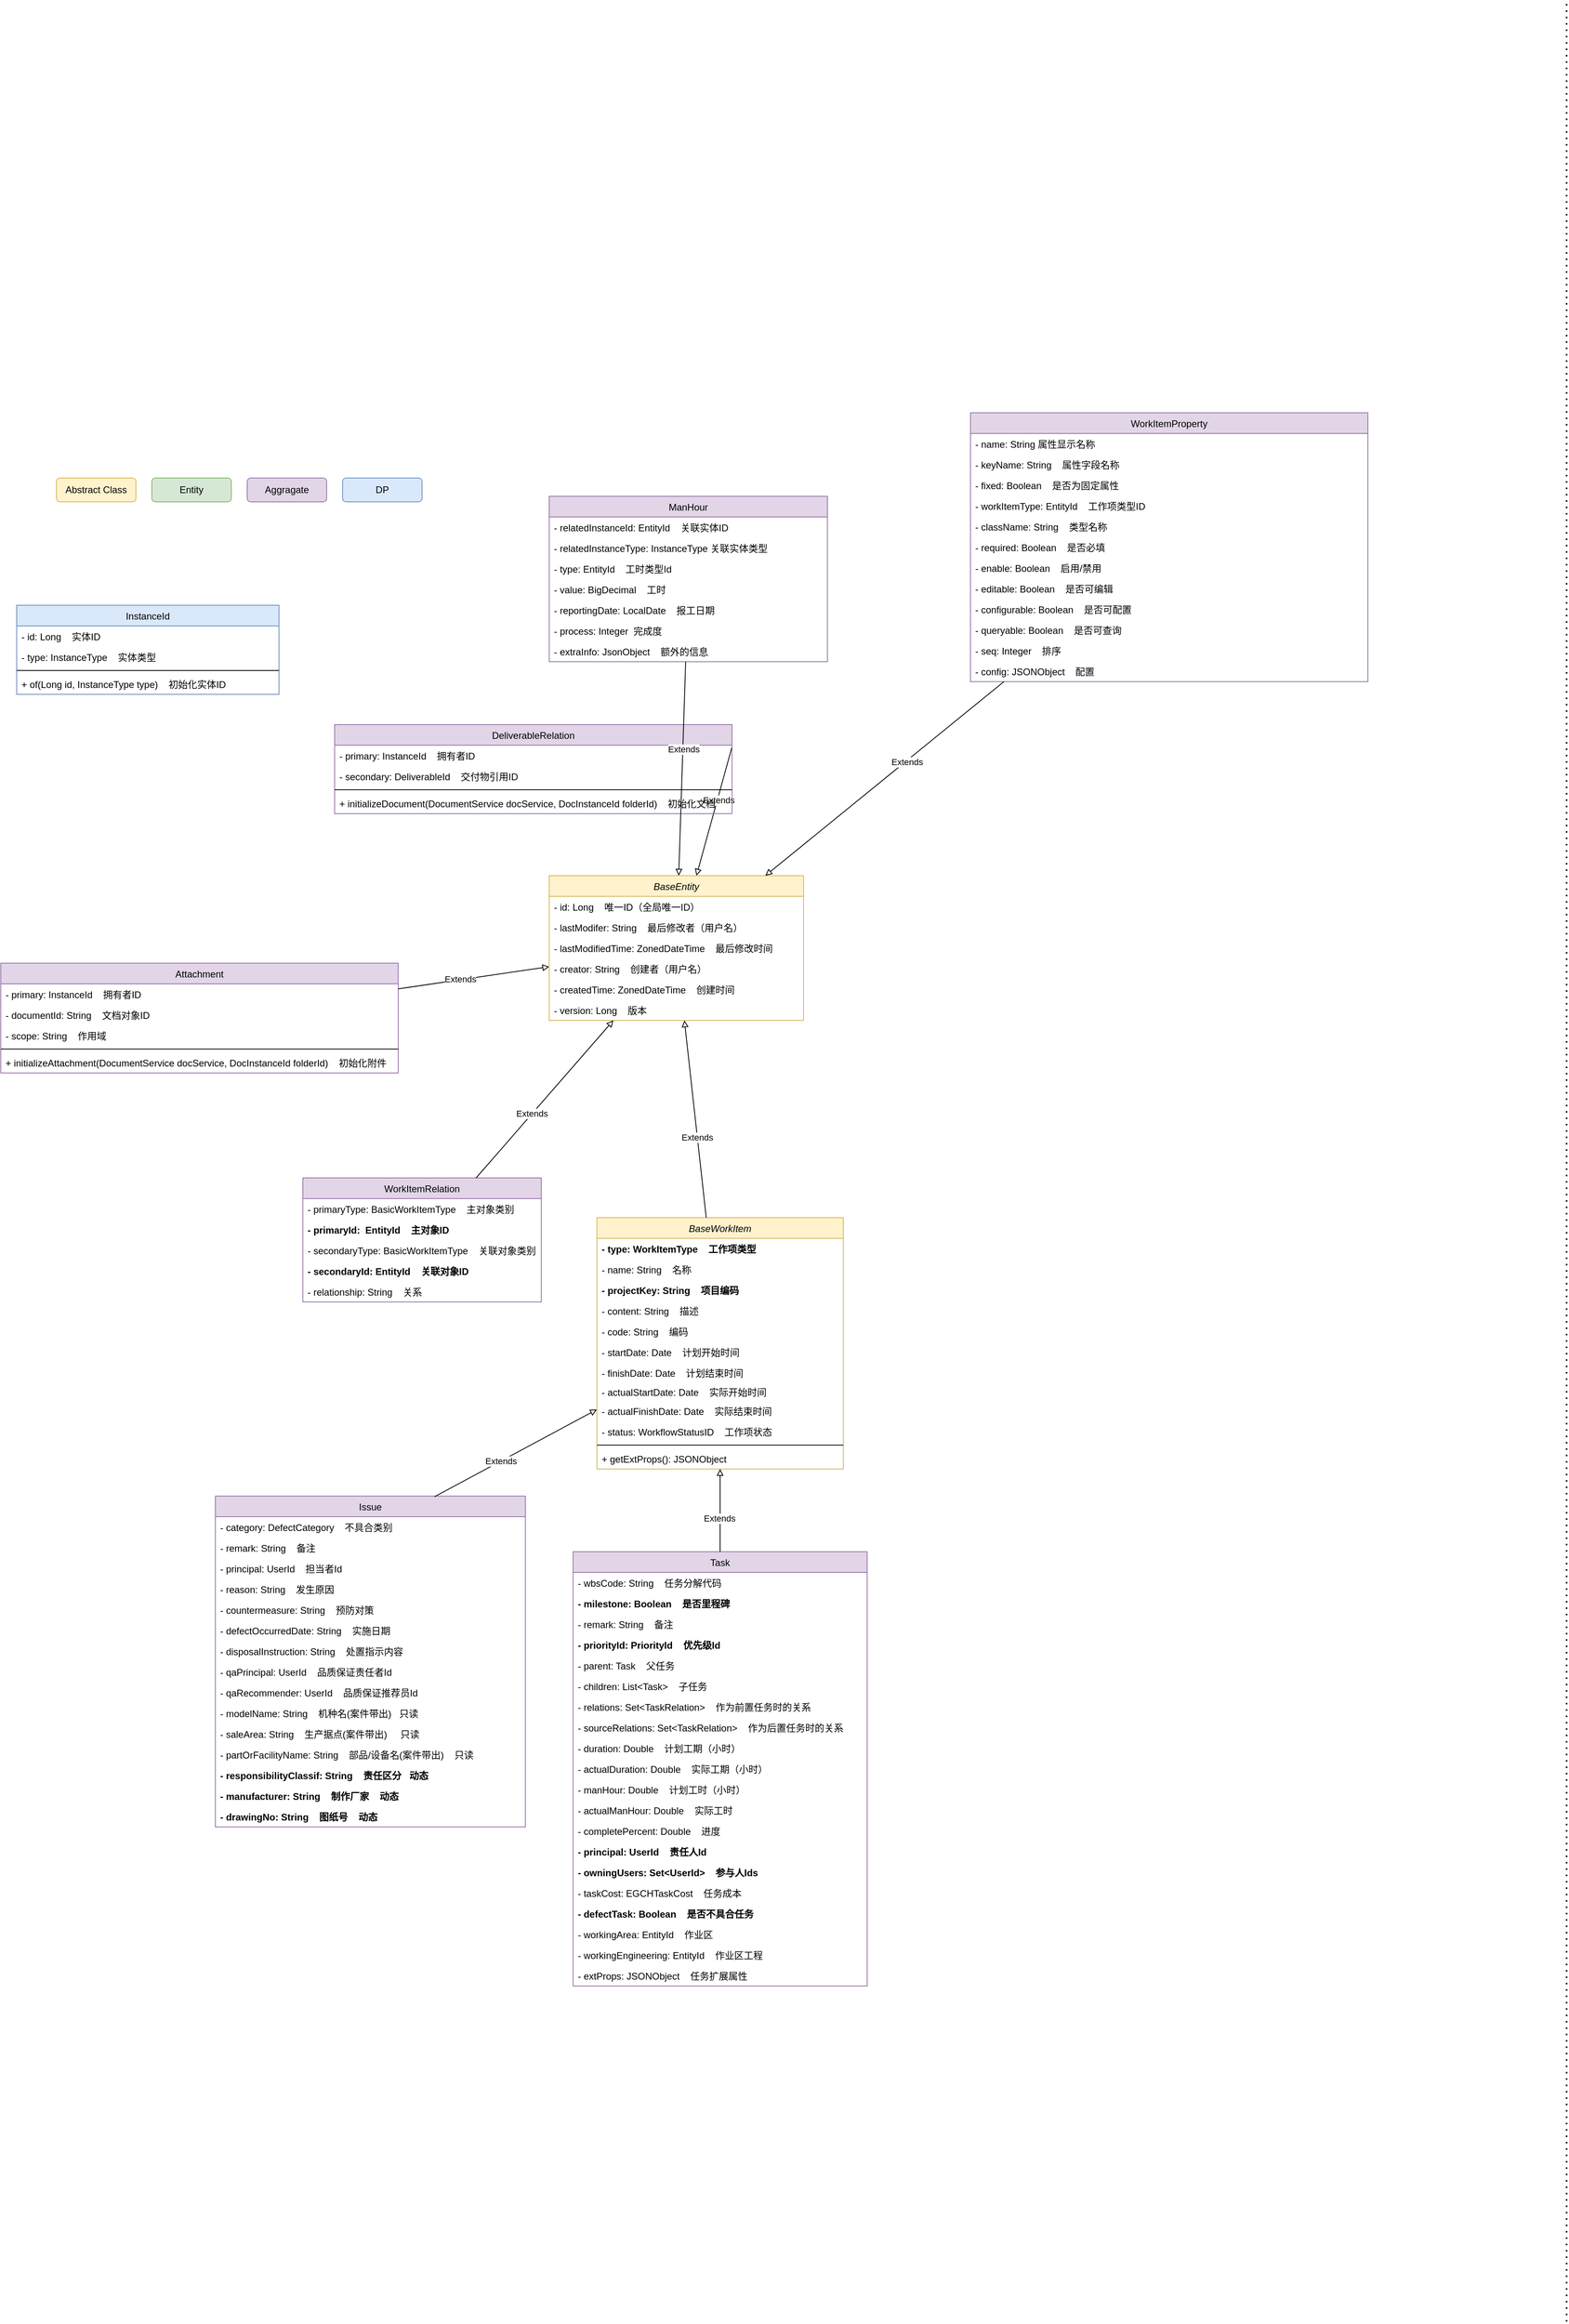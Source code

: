 <mxfile version="20.6.0" type="github">
  <diagram id="aiaHSNKqSQD-4toXgjl5" name="第 1 页">
    <mxGraphModel dx="9943" dy="4432" grid="1" gridSize="10" guides="1" tooltips="1" connect="1" arrows="1" fold="1" page="1" pageScale="1" pageWidth="827" pageHeight="1169" math="0" shadow="0">
      <root>
        <mxCell id="0" />
        <mxCell id="1" parent="0" />
        <mxCell id="LjL9G1RvM96YT_lvFIRP-1" value="Abstract Class" style="rounded=1;whiteSpace=wrap;html=1;fillColor=#fff2cc;strokeColor=#d6b656;" parent="1" vertex="1">
          <mxGeometry x="-7880" y="-2420" width="100" height="30" as="geometry" />
        </mxCell>
        <mxCell id="LjL9G1RvM96YT_lvFIRP-2" value="Entity" style="rounded=1;whiteSpace=wrap;html=1;fillColor=#d5e8d4;strokeColor=#82b366;" parent="1" vertex="1">
          <mxGeometry x="-7760" y="-2420" width="100" height="30" as="geometry" />
        </mxCell>
        <mxCell id="LjL9G1RvM96YT_lvFIRP-3" value="Aggragate" style="rounded=1;whiteSpace=wrap;html=1;fillColor=#e1d5e7;strokeColor=#9673a6;" parent="1" vertex="1">
          <mxGeometry x="-7640" y="-2420" width="100" height="30" as="geometry" />
        </mxCell>
        <mxCell id="LjL9G1RvM96YT_lvFIRP-4" value="DP" style="rounded=1;whiteSpace=wrap;html=1;fillColor=#dae8fc;strokeColor=#6c8ebf;" parent="1" vertex="1">
          <mxGeometry x="-7520" y="-2420" width="100" height="30" as="geometry" />
        </mxCell>
        <mxCell id="LjL9G1RvM96YT_lvFIRP-5" style="rounded=0;orthogonalLoop=1;jettySize=auto;html=1;exitX=1;exitY=0.25;exitDx=0;exitDy=0;endArrow=block;endFill=0;" parent="1" source="LjL9G1RvM96YT_lvFIRP-7" target="LjL9G1RvM96YT_lvFIRP-31" edge="1">
          <mxGeometry relative="1" as="geometry" />
        </mxCell>
        <mxCell id="LjL9G1RvM96YT_lvFIRP-6" value="Extends" style="edgeLabel;html=1;align=center;verticalAlign=middle;resizable=0;points=[];" parent="LjL9G1RvM96YT_lvFIRP-5" vertex="1" connectable="0">
          <mxGeometry x="-0.183" y="1" relative="1" as="geometry">
            <mxPoint as="offset" />
          </mxGeometry>
        </mxCell>
        <mxCell id="LjL9G1RvM96YT_lvFIRP-7" value="DeliverableRelation" style="swimlane;fontStyle=0;childLayout=stackLayout;horizontal=1;startSize=26;fillColor=#e1d5e7;horizontalStack=0;resizeParent=1;resizeParentMax=0;resizeLast=0;collapsible=1;marginBottom=0;strokeColor=#9673a6;" parent="1" vertex="1">
          <mxGeometry x="-7530" y="-2110" width="500" height="112" as="geometry" />
        </mxCell>
        <mxCell id="LjL9G1RvM96YT_lvFIRP-8" value="- primary: InstanceId    拥有者ID" style="text;strokeColor=none;fillColor=none;align=left;verticalAlign=top;spacingLeft=4;spacingRight=4;overflow=hidden;rotatable=0;points=[[0,0.5],[1,0.5]];portConstraint=eastwest;" parent="LjL9G1RvM96YT_lvFIRP-7" vertex="1">
          <mxGeometry y="26" width="500" height="26" as="geometry" />
        </mxCell>
        <mxCell id="LjL9G1RvM96YT_lvFIRP-9" value="- secondary: DeliverableId    交付物引用ID" style="text;strokeColor=none;fillColor=none;align=left;verticalAlign=top;spacingLeft=4;spacingRight=4;overflow=hidden;rotatable=0;points=[[0,0.5],[1,0.5]];portConstraint=eastwest;" parent="LjL9G1RvM96YT_lvFIRP-7" vertex="1">
          <mxGeometry y="52" width="500" height="26" as="geometry" />
        </mxCell>
        <mxCell id="LjL9G1RvM96YT_lvFIRP-10" value="" style="line;strokeWidth=1;fillColor=none;align=left;verticalAlign=middle;spacingTop=-1;spacingLeft=3;spacingRight=3;rotatable=0;labelPosition=right;points=[];portConstraint=eastwest;" parent="LjL9G1RvM96YT_lvFIRP-7" vertex="1">
          <mxGeometry y="78" width="500" height="8" as="geometry" />
        </mxCell>
        <mxCell id="LjL9G1RvM96YT_lvFIRP-11" value="+ initializeDocument(DocumentService docService, DocInstanceId folderId)    初始化文档" style="text;strokeColor=none;fillColor=none;align=left;verticalAlign=top;spacingLeft=4;spacingRight=4;overflow=hidden;rotatable=0;points=[[0,0.5],[1,0.5]];portConstraint=eastwest;" parent="LjL9G1RvM96YT_lvFIRP-7" vertex="1">
          <mxGeometry y="86" width="500" height="26" as="geometry" />
        </mxCell>
        <mxCell id="LjL9G1RvM96YT_lvFIRP-12" value="InstanceId" style="swimlane;fontStyle=0;childLayout=stackLayout;horizontal=1;startSize=26;fillColor=#dae8fc;horizontalStack=0;resizeParent=1;resizeParentMax=0;resizeLast=0;collapsible=1;marginBottom=0;strokeColor=#6c8ebf;" parent="1" vertex="1">
          <mxGeometry x="-7930" y="-2260" width="330" height="112" as="geometry" />
        </mxCell>
        <mxCell id="LjL9G1RvM96YT_lvFIRP-13" value="- id: Long    实体ID" style="text;strokeColor=none;fillColor=none;align=left;verticalAlign=top;spacingLeft=4;spacingRight=4;overflow=hidden;rotatable=0;points=[[0,0.5],[1,0.5]];portConstraint=eastwest;" parent="LjL9G1RvM96YT_lvFIRP-12" vertex="1">
          <mxGeometry y="26" width="330" height="26" as="geometry" />
        </mxCell>
        <mxCell id="LjL9G1RvM96YT_lvFIRP-14" value="- type: InstanceType    实体类型" style="text;strokeColor=none;fillColor=none;align=left;verticalAlign=top;spacingLeft=4;spacingRight=4;overflow=hidden;rotatable=0;points=[[0,0.5],[1,0.5]];portConstraint=eastwest;" parent="LjL9G1RvM96YT_lvFIRP-12" vertex="1">
          <mxGeometry y="52" width="330" height="26" as="geometry" />
        </mxCell>
        <mxCell id="LjL9G1RvM96YT_lvFIRP-15" value="" style="line;strokeWidth=1;fillColor=none;align=left;verticalAlign=middle;spacingTop=-1;spacingLeft=3;spacingRight=3;rotatable=0;labelPosition=right;points=[];portConstraint=eastwest;" parent="LjL9G1RvM96YT_lvFIRP-12" vertex="1">
          <mxGeometry y="78" width="330" height="8" as="geometry" />
        </mxCell>
        <mxCell id="LjL9G1RvM96YT_lvFIRP-16" value="+ of(Long id, InstanceType type)    初始化实体ID" style="text;strokeColor=none;fillColor=none;align=left;verticalAlign=top;spacingLeft=4;spacingRight=4;overflow=hidden;rotatable=0;points=[[0,0.5],[1,0.5]];portConstraint=eastwest;" parent="LjL9G1RvM96YT_lvFIRP-12" vertex="1">
          <mxGeometry y="86" width="330" height="26" as="geometry" />
        </mxCell>
        <mxCell id="LjL9G1RvM96YT_lvFIRP-17" value="Attachment" style="swimlane;fontStyle=0;childLayout=stackLayout;horizontal=1;startSize=26;fillColor=#e1d5e7;horizontalStack=0;resizeParent=1;resizeParentMax=0;resizeLast=0;collapsible=1;marginBottom=0;strokeColor=#9673a6;" parent="1" vertex="1">
          <mxGeometry x="-7950" y="-1810" width="500" height="138" as="geometry" />
        </mxCell>
        <mxCell id="LjL9G1RvM96YT_lvFIRP-18" value="- primary: InstanceId    拥有者ID" style="text;strokeColor=none;fillColor=none;align=left;verticalAlign=top;spacingLeft=4;spacingRight=4;overflow=hidden;rotatable=0;points=[[0,0.5],[1,0.5]];portConstraint=eastwest;" parent="LjL9G1RvM96YT_lvFIRP-17" vertex="1">
          <mxGeometry y="26" width="500" height="26" as="geometry" />
        </mxCell>
        <mxCell id="LjL9G1RvM96YT_lvFIRP-19" value="- documentId: String    文档对象ID" style="text;strokeColor=none;fillColor=none;align=left;verticalAlign=top;spacingLeft=4;spacingRight=4;overflow=hidden;rotatable=0;points=[[0,0.5],[1,0.5]];portConstraint=eastwest;" parent="LjL9G1RvM96YT_lvFIRP-17" vertex="1">
          <mxGeometry y="52" width="500" height="26" as="geometry" />
        </mxCell>
        <mxCell id="LjL9G1RvM96YT_lvFIRP-20" value="- scope: String    作用域" style="text;strokeColor=none;fillColor=none;align=left;verticalAlign=top;spacingLeft=4;spacingRight=4;overflow=hidden;rotatable=0;points=[[0,0.5],[1,0.5]];portConstraint=eastwest;" parent="LjL9G1RvM96YT_lvFIRP-17" vertex="1">
          <mxGeometry y="78" width="500" height="26" as="geometry" />
        </mxCell>
        <mxCell id="LjL9G1RvM96YT_lvFIRP-21" value="" style="line;strokeWidth=1;fillColor=none;align=left;verticalAlign=middle;spacingTop=-1;spacingLeft=3;spacingRight=3;rotatable=0;labelPosition=right;points=[];portConstraint=eastwest;" parent="LjL9G1RvM96YT_lvFIRP-17" vertex="1">
          <mxGeometry y="104" width="500" height="8" as="geometry" />
        </mxCell>
        <mxCell id="LjL9G1RvM96YT_lvFIRP-22" value="+ initializeAttachment(DocumentService docService, DocInstanceId folderId)    初始化附件" style="text;strokeColor=none;fillColor=none;align=left;verticalAlign=top;spacingLeft=4;spacingRight=4;overflow=hidden;rotatable=0;points=[[0,0.5],[1,0.5]];portConstraint=eastwest;" parent="LjL9G1RvM96YT_lvFIRP-17" vertex="1">
          <mxGeometry y="112" width="500" height="26" as="geometry" />
        </mxCell>
        <mxCell id="LjL9G1RvM96YT_lvFIRP-23" style="rounded=0;orthogonalLoop=1;jettySize=auto;html=1;endArrow=block;endFill=0;" parent="1" source="LjL9G1RvM96YT_lvFIRP-17" target="LjL9G1RvM96YT_lvFIRP-31" edge="1">
          <mxGeometry relative="1" as="geometry">
            <mxPoint x="-7080" y="-1960" as="sourcePoint" />
            <mxPoint x="-6880" y="-1869.444" as="targetPoint" />
          </mxGeometry>
        </mxCell>
        <mxCell id="LjL9G1RvM96YT_lvFIRP-24" value="Extends" style="edgeLabel;html=1;align=center;verticalAlign=middle;resizable=0;points=[];" parent="LjL9G1RvM96YT_lvFIRP-23" vertex="1" connectable="0">
          <mxGeometry x="-0.183" y="1" relative="1" as="geometry">
            <mxPoint as="offset" />
          </mxGeometry>
        </mxCell>
        <mxCell id="LjL9G1RvM96YT_lvFIRP-30" value="" style="endArrow=none;dashed=1;html=1;dashPattern=1 3;strokeWidth=2;rounded=0;" parent="1" edge="1">
          <mxGeometry width="50" height="50" relative="1" as="geometry">
            <mxPoint x="-5980" y="-102" as="sourcePoint" />
            <mxPoint x="-5980" y="-3020" as="targetPoint" />
          </mxGeometry>
        </mxCell>
        <mxCell id="LjL9G1RvM96YT_lvFIRP-31" value="BaseEntity" style="swimlane;fontStyle=2;childLayout=stackLayout;horizontal=1;startSize=26;fillColor=#fff2cc;horizontalStack=0;resizeParent=1;resizeParentMax=0;resizeLast=0;collapsible=1;marginBottom=0;strokeColor=#d6b656;" parent="1" vertex="1">
          <mxGeometry x="-7260" y="-1920" width="320" height="182" as="geometry" />
        </mxCell>
        <mxCell id="LjL9G1RvM96YT_lvFIRP-32" value="- id: Long    唯一ID（全局唯一ID）" style="text;align=left;verticalAlign=top;spacingLeft=4;spacingRight=4;overflow=hidden;rotatable=0;points=[[0,0.5],[1,0.5]];portConstraint=eastwest;rounded=0;shadow=0;html=0;" parent="LjL9G1RvM96YT_lvFIRP-31" vertex="1">
          <mxGeometry y="26" width="320" height="26" as="geometry" />
        </mxCell>
        <mxCell id="LjL9G1RvM96YT_lvFIRP-33" value="- lastModifer: String    最后修改者（用户名）" style="text;align=left;verticalAlign=top;spacingLeft=4;spacingRight=4;overflow=hidden;rotatable=0;points=[[0,0.5],[1,0.5]];portConstraint=eastwest;rounded=0;shadow=0;html=0;" parent="LjL9G1RvM96YT_lvFIRP-31" vertex="1">
          <mxGeometry y="52" width="320" height="26" as="geometry" />
        </mxCell>
        <mxCell id="LjL9G1RvM96YT_lvFIRP-34" value="- lastModifiedTime: ZonedDateTime    最后修改时间" style="text;align=left;verticalAlign=top;spacingLeft=4;spacingRight=4;overflow=hidden;rotatable=0;points=[[0,0.5],[1,0.5]];portConstraint=eastwest;rounded=0;shadow=0;html=0;" parent="LjL9G1RvM96YT_lvFIRP-31" vertex="1">
          <mxGeometry y="78" width="320" height="26" as="geometry" />
        </mxCell>
        <mxCell id="LjL9G1RvM96YT_lvFIRP-35" value="- creator: String    创建者（用户名）" style="text;align=left;verticalAlign=top;spacingLeft=4;spacingRight=4;overflow=hidden;rotatable=0;points=[[0,0.5],[1,0.5]];portConstraint=eastwest;rounded=0;shadow=0;html=0;" parent="LjL9G1RvM96YT_lvFIRP-31" vertex="1">
          <mxGeometry y="104" width="320" height="26" as="geometry" />
        </mxCell>
        <mxCell id="LjL9G1RvM96YT_lvFIRP-36" value="- createdTime: ZonedDateTime    创建时间" style="text;align=left;verticalAlign=top;spacingLeft=4;spacingRight=4;overflow=hidden;rotatable=0;points=[[0,0.5],[1,0.5]];portConstraint=eastwest;rounded=0;shadow=0;html=0;" parent="LjL9G1RvM96YT_lvFIRP-31" vertex="1">
          <mxGeometry y="130" width="320" height="26" as="geometry" />
        </mxCell>
        <mxCell id="LjL9G1RvM96YT_lvFIRP-37" value="- version: Long    版本" style="text;align=left;verticalAlign=top;spacingLeft=4;spacingRight=4;overflow=hidden;rotatable=0;points=[[0,0.5],[1,0.5]];portConstraint=eastwest;" parent="LjL9G1RvM96YT_lvFIRP-31" vertex="1">
          <mxGeometry y="156" width="320" height="26" as="geometry" />
        </mxCell>
        <mxCell id="LjL9G1RvM96YT_lvFIRP-116" value="BaseWorkItem" style="swimlane;fontStyle=2;align=center;verticalAlign=top;childLayout=stackLayout;horizontal=1;startSize=26;horizontalStack=0;resizeParent=1;resizeParentMax=0;resizeLast=0;collapsible=1;marginBottom=0;fillColor=#fff2cc;strokeColor=#d6b656;" parent="1" vertex="1">
          <mxGeometry x="-7200" y="-1490" width="310" height="316" as="geometry" />
        </mxCell>
        <mxCell id="LjL9G1RvM96YT_lvFIRP-117" value="- type: WorkItemType    工作项类型" style="text;strokeColor=none;fillColor=none;align=left;verticalAlign=top;spacingLeft=4;spacingRight=4;overflow=hidden;rotatable=0;points=[[0,0.5],[1,0.5]];portConstraint=eastwest;fontStyle=1" parent="LjL9G1RvM96YT_lvFIRP-116" vertex="1">
          <mxGeometry y="26" width="310" height="26" as="geometry" />
        </mxCell>
        <mxCell id="LjL9G1RvM96YT_lvFIRP-118" value="- name: String    名称" style="text;strokeColor=none;fillColor=none;align=left;verticalAlign=top;spacingLeft=4;spacingRight=4;overflow=hidden;rotatable=0;points=[[0,0.5],[1,0.5]];portConstraint=eastwest;" parent="LjL9G1RvM96YT_lvFIRP-116" vertex="1">
          <mxGeometry y="52" width="310" height="26" as="geometry" />
        </mxCell>
        <mxCell id="LjL9G1RvM96YT_lvFIRP-119" value="- projectKey: String    项目编码" style="text;strokeColor=none;fillColor=none;align=left;verticalAlign=top;spacingLeft=4;spacingRight=4;overflow=hidden;rotatable=0;points=[[0,0.5],[1,0.5]];portConstraint=eastwest;fontStyle=1" parent="LjL9G1RvM96YT_lvFIRP-116" vertex="1">
          <mxGeometry y="78" width="310" height="26" as="geometry" />
        </mxCell>
        <mxCell id="LjL9G1RvM96YT_lvFIRP-120" value="- content: String    描述" style="text;strokeColor=none;fillColor=none;align=left;verticalAlign=top;spacingLeft=4;spacingRight=4;overflow=hidden;rotatable=0;points=[[0,0.5],[1,0.5]];portConstraint=eastwest;" parent="LjL9G1RvM96YT_lvFIRP-116" vertex="1">
          <mxGeometry y="104" width="310" height="26" as="geometry" />
        </mxCell>
        <mxCell id="LjL9G1RvM96YT_lvFIRP-121" value="- code: String    编码" style="text;strokeColor=none;fillColor=none;align=left;verticalAlign=top;spacingLeft=4;spacingRight=4;overflow=hidden;rotatable=0;points=[[0,0.5],[1,0.5]];portConstraint=eastwest;" parent="LjL9G1RvM96YT_lvFIRP-116" vertex="1">
          <mxGeometry y="130" width="310" height="26" as="geometry" />
        </mxCell>
        <mxCell id="LjL9G1RvM96YT_lvFIRP-122" value="- startDate: Date    计划开始时间" style="text;strokeColor=none;fillColor=none;align=left;verticalAlign=top;spacingLeft=4;spacingRight=4;overflow=hidden;rotatable=0;points=[[0,0.5],[1,0.5]];portConstraint=eastwest;" parent="LjL9G1RvM96YT_lvFIRP-116" vertex="1">
          <mxGeometry y="156" width="310" height="26" as="geometry" />
        </mxCell>
        <mxCell id="LjL9G1RvM96YT_lvFIRP-123" value="- finishDate: Date    计划结束时间" style="text;strokeColor=none;fillColor=none;align=left;verticalAlign=top;spacingLeft=4;spacingRight=4;overflow=hidden;rotatable=0;points=[[0,0.5],[1,0.5]];portConstraint=eastwest;" parent="LjL9G1RvM96YT_lvFIRP-116" vertex="1">
          <mxGeometry y="182" width="310" height="24" as="geometry" />
        </mxCell>
        <mxCell id="LjL9G1RvM96YT_lvFIRP-124" value="- actualStartDate: Date    实际开始时间" style="text;strokeColor=none;fillColor=none;align=left;verticalAlign=top;spacingLeft=4;spacingRight=4;overflow=hidden;rotatable=0;points=[[0,0.5],[1,0.5]];portConstraint=eastwest;" parent="LjL9G1RvM96YT_lvFIRP-116" vertex="1">
          <mxGeometry y="206" width="310" height="24" as="geometry" />
        </mxCell>
        <mxCell id="LjL9G1RvM96YT_lvFIRP-125" value="- actualFinishDate: Date    实际结束时间" style="text;strokeColor=none;fillColor=none;align=left;verticalAlign=top;spacingLeft=4;spacingRight=4;overflow=hidden;rotatable=0;points=[[0,0.5],[1,0.5]];portConstraint=eastwest;" parent="LjL9G1RvM96YT_lvFIRP-116" vertex="1">
          <mxGeometry y="230" width="310" height="26" as="geometry" />
        </mxCell>
        <mxCell id="LjL9G1RvM96YT_lvFIRP-126" value="- status: WorkflowStatusID    工作项状态" style="text;strokeColor=none;fillColor=none;align=left;verticalAlign=top;spacingLeft=4;spacingRight=4;overflow=hidden;rotatable=0;points=[[0,0.5],[1,0.5]];portConstraint=eastwest;fontStyle=0" parent="LjL9G1RvM96YT_lvFIRP-116" vertex="1">
          <mxGeometry y="256" width="310" height="26" as="geometry" />
        </mxCell>
        <mxCell id="LjL9G1RvM96YT_lvFIRP-127" value="" style="line;strokeWidth=1;fillColor=none;align=left;verticalAlign=middle;spacingTop=-1;spacingLeft=3;spacingRight=3;rotatable=0;labelPosition=right;points=[];portConstraint=eastwest;" parent="LjL9G1RvM96YT_lvFIRP-116" vertex="1">
          <mxGeometry y="282" width="310" height="8" as="geometry" />
        </mxCell>
        <mxCell id="LjL9G1RvM96YT_lvFIRP-128" value="+ getExtProps(): JSONObject" style="text;strokeColor=none;fillColor=none;align=left;verticalAlign=top;spacingLeft=4;spacingRight=4;overflow=hidden;rotatable=0;points=[[0,0.5],[1,0.5]];portConstraint=eastwest;" parent="LjL9G1RvM96YT_lvFIRP-116" vertex="1">
          <mxGeometry y="290" width="310" height="26" as="geometry" />
        </mxCell>
        <mxCell id="LjL9G1RvM96YT_lvFIRP-129" style="rounded=0;orthogonalLoop=1;jettySize=auto;html=1;endArrow=block;endFill=0;" parent="1" source="LjL9G1RvM96YT_lvFIRP-116" target="LjL9G1RvM96YT_lvFIRP-31" edge="1">
          <mxGeometry relative="1" as="geometry">
            <mxPoint x="-6610" y="-1061" as="sourcePoint" />
            <mxPoint x="-6844.698" y="-1666" as="targetPoint" />
          </mxGeometry>
        </mxCell>
        <mxCell id="LjL9G1RvM96YT_lvFIRP-130" value="Extends" style="edgeLabel;html=1;align=center;verticalAlign=middle;resizable=0;points=[];" parent="LjL9G1RvM96YT_lvFIRP-129" vertex="1" connectable="0">
          <mxGeometry x="-0.183" y="1" relative="1" as="geometry">
            <mxPoint as="offset" />
          </mxGeometry>
        </mxCell>
        <mxCell id="LjL9G1RvM96YT_lvFIRP-131" value="Task" style="swimlane;fontStyle=0;childLayout=stackLayout;horizontal=1;startSize=26;fillColor=#e1d5e7;horizontalStack=0;resizeParent=1;resizeParentMax=0;resizeLast=0;collapsible=1;marginBottom=0;strokeColor=#9673a6;" parent="1" vertex="1">
          <mxGeometry x="-7230" y="-1070" width="370" height="546" as="geometry" />
        </mxCell>
        <mxCell id="LjL9G1RvM96YT_lvFIRP-132" value="- wbsCode: String    任务分解代码" style="text;strokeColor=none;fillColor=none;align=left;verticalAlign=top;spacingLeft=4;spacingRight=4;overflow=hidden;rotatable=0;points=[[0,0.5],[1,0.5]];portConstraint=eastwest;" parent="LjL9G1RvM96YT_lvFIRP-131" vertex="1">
          <mxGeometry y="26" width="370" height="26" as="geometry" />
        </mxCell>
        <mxCell id="LjL9G1RvM96YT_lvFIRP-133" value="- milestone: Boolean    是否里程碑" style="text;strokeColor=none;fillColor=none;align=left;verticalAlign=top;spacingLeft=4;spacingRight=4;overflow=hidden;rotatable=0;points=[[0,0.5],[1,0.5]];portConstraint=eastwest;fontStyle=1" parent="LjL9G1RvM96YT_lvFIRP-131" vertex="1">
          <mxGeometry y="52" width="370" height="26" as="geometry" />
        </mxCell>
        <mxCell id="LjL9G1RvM96YT_lvFIRP-134" value="- remark: String    备注" style="text;strokeColor=none;fillColor=none;align=left;verticalAlign=top;spacingLeft=4;spacingRight=4;overflow=hidden;rotatable=0;points=[[0,0.5],[1,0.5]];portConstraint=eastwest;" parent="LjL9G1RvM96YT_lvFIRP-131" vertex="1">
          <mxGeometry y="78" width="370" height="26" as="geometry" />
        </mxCell>
        <mxCell id="LjL9G1RvM96YT_lvFIRP-135" value="- priorityId: PriorityId    优先级Id" style="text;strokeColor=none;fillColor=none;align=left;verticalAlign=top;spacingLeft=4;spacingRight=4;overflow=hidden;rotatable=0;points=[[0,0.5],[1,0.5]];portConstraint=eastwest;fontStyle=1" parent="LjL9G1RvM96YT_lvFIRP-131" vertex="1">
          <mxGeometry y="104" width="370" height="26" as="geometry" />
        </mxCell>
        <mxCell id="LjL9G1RvM96YT_lvFIRP-136" value="- parent: Task    父任务" style="text;strokeColor=none;fillColor=none;align=left;verticalAlign=top;spacingLeft=4;spacingRight=4;overflow=hidden;rotatable=0;points=[[0,0.5],[1,0.5]];portConstraint=eastwest;" parent="LjL9G1RvM96YT_lvFIRP-131" vertex="1">
          <mxGeometry y="130" width="370" height="26" as="geometry" />
        </mxCell>
        <mxCell id="LjL9G1RvM96YT_lvFIRP-137" value="- children: List&lt;Task&gt;    子任务" style="text;strokeColor=none;fillColor=none;align=left;verticalAlign=top;spacingLeft=4;spacingRight=4;overflow=hidden;rotatable=0;points=[[0,0.5],[1,0.5]];portConstraint=eastwest;" parent="LjL9G1RvM96YT_lvFIRP-131" vertex="1">
          <mxGeometry y="156" width="370" height="26" as="geometry" />
        </mxCell>
        <mxCell id="LjL9G1RvM96YT_lvFIRP-138" value="- relations: Set&lt;TaskRelation&gt;    作为前置任务时的关系" style="text;strokeColor=none;fillColor=none;align=left;verticalAlign=top;spacingLeft=4;spacingRight=4;overflow=hidden;rotatable=0;points=[[0,0.5],[1,0.5]];portConstraint=eastwest;" parent="LjL9G1RvM96YT_lvFIRP-131" vertex="1">
          <mxGeometry y="182" width="370" height="26" as="geometry" />
        </mxCell>
        <mxCell id="LjL9G1RvM96YT_lvFIRP-139" value="- sourceRelations: Set&lt;TaskRelation&gt;    作为后置任务时的关系" style="text;strokeColor=none;fillColor=none;align=left;verticalAlign=top;spacingLeft=4;spacingRight=4;overflow=hidden;rotatable=0;points=[[0,0.5],[1,0.5]];portConstraint=eastwest;" parent="LjL9G1RvM96YT_lvFIRP-131" vertex="1">
          <mxGeometry y="208" width="370" height="26" as="geometry" />
        </mxCell>
        <mxCell id="LjL9G1RvM96YT_lvFIRP-140" value="- duration: Double    计划工期（小时）" style="text;strokeColor=none;fillColor=none;align=left;verticalAlign=top;spacingLeft=4;spacingRight=4;overflow=hidden;rotatable=0;points=[[0,0.5],[1,0.5]];portConstraint=eastwest;" parent="LjL9G1RvM96YT_lvFIRP-131" vertex="1">
          <mxGeometry y="234" width="370" height="26" as="geometry" />
        </mxCell>
        <mxCell id="LjL9G1RvM96YT_lvFIRP-141" value="- actualDuration: Double    实际工期（小时）" style="text;strokeColor=none;fillColor=none;align=left;verticalAlign=top;spacingLeft=4;spacingRight=4;overflow=hidden;rotatable=0;points=[[0,0.5],[1,0.5]];portConstraint=eastwest;" parent="LjL9G1RvM96YT_lvFIRP-131" vertex="1">
          <mxGeometry y="260" width="370" height="26" as="geometry" />
        </mxCell>
        <mxCell id="LjL9G1RvM96YT_lvFIRP-142" value="- manHour: Double    计划工时（小时）" style="text;strokeColor=none;fillColor=none;align=left;verticalAlign=top;spacingLeft=4;spacingRight=4;overflow=hidden;rotatable=0;points=[[0,0.5],[1,0.5]];portConstraint=eastwest;" parent="LjL9G1RvM96YT_lvFIRP-131" vertex="1">
          <mxGeometry y="286" width="370" height="26" as="geometry" />
        </mxCell>
        <mxCell id="LjL9G1RvM96YT_lvFIRP-143" value="- actualManHour: Double    实际工时" style="text;strokeColor=none;fillColor=none;align=left;verticalAlign=top;spacingLeft=4;spacingRight=4;overflow=hidden;rotatable=0;points=[[0,0.5],[1,0.5]];portConstraint=eastwest;" parent="LjL9G1RvM96YT_lvFIRP-131" vertex="1">
          <mxGeometry y="312" width="370" height="26" as="geometry" />
        </mxCell>
        <mxCell id="LjL9G1RvM96YT_lvFIRP-144" value="- completePercent: Double    进度" style="text;strokeColor=none;fillColor=none;align=left;verticalAlign=top;spacingLeft=4;spacingRight=4;overflow=hidden;rotatable=0;points=[[0,0.5],[1,0.5]];portConstraint=eastwest;" parent="LjL9G1RvM96YT_lvFIRP-131" vertex="1">
          <mxGeometry y="338" width="370" height="26" as="geometry" />
        </mxCell>
        <mxCell id="LjL9G1RvM96YT_lvFIRP-145" value="- principal: UserId    责任人Id" style="text;strokeColor=none;fillColor=none;align=left;verticalAlign=top;spacingLeft=4;spacingRight=4;overflow=hidden;rotatable=0;points=[[0,0.5],[1,0.5]];portConstraint=eastwest;fontStyle=1" parent="LjL9G1RvM96YT_lvFIRP-131" vertex="1">
          <mxGeometry y="364" width="370" height="26" as="geometry" />
        </mxCell>
        <mxCell id="LjL9G1RvM96YT_lvFIRP-146" value="- owningUsers: Set&lt;UserId&gt;    参与人Ids" style="text;strokeColor=none;fillColor=none;align=left;verticalAlign=top;spacingLeft=4;spacingRight=4;overflow=hidden;rotatable=0;points=[[0,0.5],[1,0.5]];portConstraint=eastwest;fontStyle=1" parent="LjL9G1RvM96YT_lvFIRP-131" vertex="1">
          <mxGeometry y="390" width="370" height="26" as="geometry" />
        </mxCell>
        <mxCell id="LjL9G1RvM96YT_lvFIRP-147" value="- taskCost: EGCHTaskCost    任务成本" style="text;strokeColor=none;fillColor=none;align=left;verticalAlign=top;spacingLeft=4;spacingRight=4;overflow=hidden;rotatable=0;points=[[0,0.5],[1,0.5]];portConstraint=eastwest;" parent="LjL9G1RvM96YT_lvFIRP-131" vertex="1">
          <mxGeometry y="416" width="370" height="26" as="geometry" />
        </mxCell>
        <mxCell id="LjL9G1RvM96YT_lvFIRP-148" value="- defectTask: Boolean    是否不具合任务" style="text;strokeColor=none;fillColor=none;align=left;verticalAlign=top;spacingLeft=4;spacingRight=4;overflow=hidden;rotatable=0;points=[[0,0.5],[1,0.5]];portConstraint=eastwest;fontStyle=1" parent="LjL9G1RvM96YT_lvFIRP-131" vertex="1">
          <mxGeometry y="442" width="370" height="26" as="geometry" />
        </mxCell>
        <mxCell id="LjL9G1RvM96YT_lvFIRP-149" value="- workingArea: EntityId    作业区" style="text;strokeColor=none;fillColor=none;align=left;verticalAlign=top;spacingLeft=4;spacingRight=4;overflow=hidden;rotatable=0;points=[[0,0.5],[1,0.5]];portConstraint=eastwest;" parent="LjL9G1RvM96YT_lvFIRP-131" vertex="1">
          <mxGeometry y="468" width="370" height="26" as="geometry" />
        </mxCell>
        <mxCell id="LjL9G1RvM96YT_lvFIRP-150" value="- workingEngineering: EntityId    作业区工程" style="text;strokeColor=none;fillColor=none;align=left;verticalAlign=top;spacingLeft=4;spacingRight=4;overflow=hidden;rotatable=0;points=[[0,0.5],[1,0.5]];portConstraint=eastwest;" parent="LjL9G1RvM96YT_lvFIRP-131" vertex="1">
          <mxGeometry y="494" width="370" height="26" as="geometry" />
        </mxCell>
        <mxCell id="LjL9G1RvM96YT_lvFIRP-151" value="- extProps: JSONObject    任务扩展属性" style="text;strokeColor=none;fillColor=none;align=left;verticalAlign=top;spacingLeft=4;spacingRight=4;overflow=hidden;rotatable=0;points=[[0,0.5],[1,0.5]];portConstraint=eastwest;" parent="LjL9G1RvM96YT_lvFIRP-131" vertex="1">
          <mxGeometry y="520" width="370" height="26" as="geometry" />
        </mxCell>
        <mxCell id="LjL9G1RvM96YT_lvFIRP-152" style="rounded=0;orthogonalLoop=1;jettySize=auto;html=1;endArrow=block;endFill=0;" parent="1" source="LjL9G1RvM96YT_lvFIRP-131" target="LjL9G1RvM96YT_lvFIRP-116" edge="1">
          <mxGeometry relative="1" as="geometry">
            <mxPoint x="-7473.141" y="-1014" as="sourcePoint" />
            <mxPoint x="-7406.865" y="-1200" as="targetPoint" />
          </mxGeometry>
        </mxCell>
        <mxCell id="LjL9G1RvM96YT_lvFIRP-153" value="Extends" style="edgeLabel;html=1;align=center;verticalAlign=middle;resizable=0;points=[];" parent="LjL9G1RvM96YT_lvFIRP-152" vertex="1" connectable="0">
          <mxGeometry x="-0.183" y="1" relative="1" as="geometry">
            <mxPoint as="offset" />
          </mxGeometry>
        </mxCell>
        <mxCell id="LjL9G1RvM96YT_lvFIRP-202" value="Issue" style="swimlane;fontStyle=0;childLayout=stackLayout;horizontal=1;startSize=26;fillColor=#e1d5e7;horizontalStack=0;resizeParent=1;resizeParentMax=0;resizeLast=0;collapsible=1;marginBottom=0;strokeColor=#9673a6;" parent="1" vertex="1">
          <mxGeometry x="-7680" y="-1140" width="390" height="416" as="geometry" />
        </mxCell>
        <mxCell id="LjL9G1RvM96YT_lvFIRP-203" value="- category: DefectCategory    不具合类别" style="text;strokeColor=none;fillColor=none;align=left;verticalAlign=top;spacingLeft=4;spacingRight=4;overflow=hidden;rotatable=0;points=[[0,0.5],[1,0.5]];portConstraint=eastwest;fontStyle=0" parent="LjL9G1RvM96YT_lvFIRP-202" vertex="1">
          <mxGeometry y="26" width="390" height="26" as="geometry" />
        </mxCell>
        <mxCell id="LjL9G1RvM96YT_lvFIRP-204" value="- remark: String    备注" style="text;strokeColor=none;fillColor=none;align=left;verticalAlign=top;spacingLeft=4;spacingRight=4;overflow=hidden;rotatable=0;points=[[0,0.5],[1,0.5]];portConstraint=eastwest;" parent="LjL9G1RvM96YT_lvFIRP-202" vertex="1">
          <mxGeometry y="52" width="390" height="26" as="geometry" />
        </mxCell>
        <mxCell id="LjL9G1RvM96YT_lvFIRP-205" value="- principal: UserId    担当者Id" style="text;strokeColor=none;fillColor=none;align=left;verticalAlign=top;spacingLeft=4;spacingRight=4;overflow=hidden;rotatable=0;points=[[0,0.5],[1,0.5]];portConstraint=eastwest;fontStyle=0" parent="LjL9G1RvM96YT_lvFIRP-202" vertex="1">
          <mxGeometry y="78" width="390" height="26" as="geometry" />
        </mxCell>
        <mxCell id="LjL9G1RvM96YT_lvFIRP-206" value="- reason: String    发生原因" style="text;strokeColor=none;fillColor=none;align=left;verticalAlign=top;spacingLeft=4;spacingRight=4;overflow=hidden;rotatable=0;points=[[0,0.5],[1,0.5]];portConstraint=eastwest;fontStyle=0" parent="LjL9G1RvM96YT_lvFIRP-202" vertex="1">
          <mxGeometry y="104" width="390" height="26" as="geometry" />
        </mxCell>
        <mxCell id="LjL9G1RvM96YT_lvFIRP-207" value="- countermeasure: String    预防对策" style="text;strokeColor=none;fillColor=none;align=left;verticalAlign=top;spacingLeft=4;spacingRight=4;overflow=hidden;rotatable=0;points=[[0,0.5],[1,0.5]];portConstraint=eastwest;fontStyle=0" parent="LjL9G1RvM96YT_lvFIRP-202" vertex="1">
          <mxGeometry y="130" width="390" height="26" as="geometry" />
        </mxCell>
        <mxCell id="LjL9G1RvM96YT_lvFIRP-208" value="- defectOccurredDate: String    实施日期" style="text;strokeColor=none;fillColor=none;align=left;verticalAlign=top;spacingLeft=4;spacingRight=4;overflow=hidden;rotatable=0;points=[[0,0.5],[1,0.5]];portConstraint=eastwest;fontStyle=0" parent="LjL9G1RvM96YT_lvFIRP-202" vertex="1">
          <mxGeometry y="156" width="390" height="26" as="geometry" />
        </mxCell>
        <mxCell id="LjL9G1RvM96YT_lvFIRP-209" value="- disposalInstruction: String    处置指示内容" style="text;strokeColor=none;fillColor=none;align=left;verticalAlign=top;spacingLeft=4;spacingRight=4;overflow=hidden;rotatable=0;points=[[0,0.5],[1,0.5]];portConstraint=eastwest;fontStyle=0" parent="LjL9G1RvM96YT_lvFIRP-202" vertex="1">
          <mxGeometry y="182" width="390" height="26" as="geometry" />
        </mxCell>
        <mxCell id="LjL9G1RvM96YT_lvFIRP-210" value="- qaPrincipal: UserId    品质保证责任者Id" style="text;strokeColor=none;fillColor=none;align=left;verticalAlign=top;spacingLeft=4;spacingRight=4;overflow=hidden;rotatable=0;points=[[0,0.5],[1,0.5]];portConstraint=eastwest;fontStyle=0" parent="LjL9G1RvM96YT_lvFIRP-202" vertex="1">
          <mxGeometry y="208" width="390" height="26" as="geometry" />
        </mxCell>
        <mxCell id="LjL9G1RvM96YT_lvFIRP-211" value="- qaRecommender: UserId    品质保证推荐员Id" style="text;strokeColor=none;fillColor=none;align=left;verticalAlign=top;spacingLeft=4;spacingRight=4;overflow=hidden;rotatable=0;points=[[0,0.5],[1,0.5]];portConstraint=eastwest;fontStyle=0" parent="LjL9G1RvM96YT_lvFIRP-202" vertex="1">
          <mxGeometry y="234" width="390" height="26" as="geometry" />
        </mxCell>
        <mxCell id="LjL9G1RvM96YT_lvFIRP-212" value="- modelName: String    机种名(案件带出)   只读" style="text;strokeColor=none;fillColor=none;align=left;verticalAlign=top;spacingLeft=4;spacingRight=4;overflow=hidden;rotatable=0;points=[[0,0.5],[1,0.5]];portConstraint=eastwest;fontStyle=0" parent="LjL9G1RvM96YT_lvFIRP-202" vertex="1">
          <mxGeometry y="260" width="390" height="26" as="geometry" />
        </mxCell>
        <mxCell id="LjL9G1RvM96YT_lvFIRP-213" value="- saleArea: String    生产据点(案件带出)     只读" style="text;strokeColor=none;fillColor=none;align=left;verticalAlign=top;spacingLeft=4;spacingRight=4;overflow=hidden;rotatable=0;points=[[0,0.5],[1,0.5]];portConstraint=eastwest;fontStyle=0" parent="LjL9G1RvM96YT_lvFIRP-202" vertex="1">
          <mxGeometry y="286" width="390" height="26" as="geometry" />
        </mxCell>
        <mxCell id="LjL9G1RvM96YT_lvFIRP-214" value="- partOrFacilityName: String    部品/设备名(案件带出)    只读" style="text;strokeColor=none;fillColor=none;align=left;verticalAlign=top;spacingLeft=4;spacingRight=4;overflow=hidden;rotatable=0;points=[[0,0.5],[1,0.5]];portConstraint=eastwest;fontStyle=0" parent="LjL9G1RvM96YT_lvFIRP-202" vertex="1">
          <mxGeometry y="312" width="390" height="26" as="geometry" />
        </mxCell>
        <mxCell id="LjL9G1RvM96YT_lvFIRP-215" value="- responsibilityClassif: String    责任区分   动态" style="text;strokeColor=none;fillColor=none;align=left;verticalAlign=top;spacingLeft=4;spacingRight=4;overflow=hidden;rotatable=0;points=[[0,0.5],[1,0.5]];portConstraint=eastwest;fontStyle=1" parent="LjL9G1RvM96YT_lvFIRP-202" vertex="1">
          <mxGeometry y="338" width="390" height="26" as="geometry" />
        </mxCell>
        <mxCell id="LjL9G1RvM96YT_lvFIRP-216" value="- manufacturer: String    制作厂家    动态" style="text;strokeColor=none;fillColor=none;align=left;verticalAlign=top;spacingLeft=4;spacingRight=4;overflow=hidden;rotatable=0;points=[[0,0.5],[1,0.5]];portConstraint=eastwest;fontStyle=1" parent="LjL9G1RvM96YT_lvFIRP-202" vertex="1">
          <mxGeometry y="364" width="390" height="26" as="geometry" />
        </mxCell>
        <mxCell id="LjL9G1RvM96YT_lvFIRP-217" value="- drawingNo: String    图纸号    动态" style="text;strokeColor=none;fillColor=none;align=left;verticalAlign=top;spacingLeft=4;spacingRight=4;overflow=hidden;rotatable=0;points=[[0,0.5],[1,0.5]];portConstraint=eastwest;fontStyle=1" parent="LjL9G1RvM96YT_lvFIRP-202" vertex="1">
          <mxGeometry y="390" width="390" height="26" as="geometry" />
        </mxCell>
        <mxCell id="LjL9G1RvM96YT_lvFIRP-218" style="rounded=0;orthogonalLoop=1;jettySize=auto;html=1;endArrow=block;endFill=0;exitX=0.707;exitY=0.002;exitDx=0;exitDy=0;exitPerimeter=0;" parent="1" source="LjL9G1RvM96YT_lvFIRP-202" target="LjL9G1RvM96YT_lvFIRP-116" edge="1">
          <mxGeometry relative="1" as="geometry">
            <mxPoint x="-7035" y="-1060" as="sourcePoint" />
            <mxPoint x="-7035" y="-1164" as="targetPoint" />
          </mxGeometry>
        </mxCell>
        <mxCell id="LjL9G1RvM96YT_lvFIRP-219" value="Extends" style="edgeLabel;html=1;align=center;verticalAlign=middle;resizable=0;points=[];" parent="LjL9G1RvM96YT_lvFIRP-218" vertex="1" connectable="0">
          <mxGeometry x="-0.183" y="1" relative="1" as="geometry">
            <mxPoint as="offset" />
          </mxGeometry>
        </mxCell>
        <mxCell id="LjL9G1RvM96YT_lvFIRP-220" value="WorkItemRelation" style="swimlane;fontStyle=0;childLayout=stackLayout;horizontal=1;startSize=26;fillColor=#e1d5e7;horizontalStack=0;resizeParent=1;resizeParentMax=0;resizeLast=0;collapsible=1;marginBottom=0;strokeColor=#9673a6;" parent="1" vertex="1">
          <mxGeometry x="-7570" y="-1540" width="300" height="156" as="geometry" />
        </mxCell>
        <mxCell id="LjL9G1RvM96YT_lvFIRP-221" value="- primaryType: BasicWorkItemType    主对象类别" style="text;strokeColor=none;fillColor=none;align=left;verticalAlign=top;spacingLeft=4;spacingRight=4;overflow=hidden;rotatable=0;points=[[0,0.5],[1,0.5]];portConstraint=eastwest;" parent="LjL9G1RvM96YT_lvFIRP-220" vertex="1">
          <mxGeometry y="26" width="300" height="26" as="geometry" />
        </mxCell>
        <mxCell id="LjL9G1RvM96YT_lvFIRP-222" value="- primaryId:  EntityId    主对象ID" style="text;strokeColor=none;fillColor=none;align=left;verticalAlign=top;spacingLeft=4;spacingRight=4;overflow=hidden;rotatable=0;points=[[0,0.5],[1,0.5]];portConstraint=eastwest;fontStyle=1" parent="LjL9G1RvM96YT_lvFIRP-220" vertex="1">
          <mxGeometry y="52" width="300" height="26" as="geometry" />
        </mxCell>
        <mxCell id="LjL9G1RvM96YT_lvFIRP-223" value="- secondaryType: BasicWorkItemType    关联对象类别" style="text;strokeColor=none;fillColor=none;align=left;verticalAlign=top;spacingLeft=4;spacingRight=4;overflow=hidden;rotatable=0;points=[[0,0.5],[1,0.5]];portConstraint=eastwest;" parent="LjL9G1RvM96YT_lvFIRP-220" vertex="1">
          <mxGeometry y="78" width="300" height="26" as="geometry" />
        </mxCell>
        <mxCell id="LjL9G1RvM96YT_lvFIRP-224" value="- secondaryId: EntityId    关联对象ID" style="text;strokeColor=none;fillColor=none;align=left;verticalAlign=top;spacingLeft=4;spacingRight=4;overflow=hidden;rotatable=0;points=[[0,0.5],[1,0.5]];portConstraint=eastwest;fontStyle=1" parent="LjL9G1RvM96YT_lvFIRP-220" vertex="1">
          <mxGeometry y="104" width="300" height="26" as="geometry" />
        </mxCell>
        <mxCell id="LjL9G1RvM96YT_lvFIRP-225" value="- relationship: String    关系" style="text;strokeColor=none;fillColor=none;align=left;verticalAlign=top;spacingLeft=4;spacingRight=4;overflow=hidden;rotatable=0;points=[[0,0.5],[1,0.5]];portConstraint=eastwest;" parent="LjL9G1RvM96YT_lvFIRP-220" vertex="1">
          <mxGeometry y="130" width="300" height="26" as="geometry" />
        </mxCell>
        <mxCell id="LjL9G1RvM96YT_lvFIRP-226" style="rounded=0;orthogonalLoop=1;jettySize=auto;html=1;endArrow=block;endFill=0;" parent="1" source="LjL9G1RvM96YT_lvFIRP-220" target="LjL9G1RvM96YT_lvFIRP-31" edge="1">
          <mxGeometry relative="1" as="geometry">
            <mxPoint x="-7200.001" y="-1474" as="sourcePoint" />
            <mxPoint x="-7133.725" y="-1660" as="targetPoint" />
          </mxGeometry>
        </mxCell>
        <mxCell id="LjL9G1RvM96YT_lvFIRP-227" value="Extends" style="edgeLabel;html=1;align=center;verticalAlign=middle;resizable=0;points=[];" parent="LjL9G1RvM96YT_lvFIRP-226" vertex="1" connectable="0">
          <mxGeometry x="-0.183" y="1" relative="1" as="geometry">
            <mxPoint as="offset" />
          </mxGeometry>
        </mxCell>
        <mxCell id="LjL9G1RvM96YT_lvFIRP-292" value="ManHour" style="swimlane;fontStyle=0;childLayout=stackLayout;horizontal=1;startSize=26;fillColor=#e1d5e7;horizontalStack=0;resizeParent=1;resizeParentMax=0;resizeLast=0;collapsible=1;marginBottom=0;strokeColor=#9673a6;" parent="1" vertex="1">
          <mxGeometry x="-7260" y="-2397" width="350" height="208" as="geometry" />
        </mxCell>
        <mxCell id="LjL9G1RvM96YT_lvFIRP-293" value="- relatedInstanceId: EntityId    关联实体ID" style="text;strokeColor=none;fillColor=none;align=left;verticalAlign=top;spacingLeft=4;spacingRight=4;overflow=hidden;rotatable=0;points=[[0,0.5],[1,0.5]];portConstraint=eastwest;" parent="LjL9G1RvM96YT_lvFIRP-292" vertex="1">
          <mxGeometry y="26" width="350" height="26" as="geometry" />
        </mxCell>
        <mxCell id="LjL9G1RvM96YT_lvFIRP-294" value="- relatedInstanceType: InstanceType 关联实体类型" style="text;strokeColor=none;fillColor=none;align=left;verticalAlign=top;spacingLeft=4;spacingRight=4;overflow=hidden;rotatable=0;points=[[0,0.5],[1,0.5]];portConstraint=eastwest;" parent="LjL9G1RvM96YT_lvFIRP-292" vertex="1">
          <mxGeometry y="52" width="350" height="26" as="geometry" />
        </mxCell>
        <mxCell id="LjL9G1RvM96YT_lvFIRP-295" value="- type: EntityId    工时类型Id" style="text;strokeColor=none;fillColor=none;align=left;verticalAlign=top;spacingLeft=4;spacingRight=4;overflow=hidden;rotatable=0;points=[[0,0.5],[1,0.5]];portConstraint=eastwest;" parent="LjL9G1RvM96YT_lvFIRP-292" vertex="1">
          <mxGeometry y="78" width="350" height="26" as="geometry" />
        </mxCell>
        <mxCell id="LjL9G1RvM96YT_lvFIRP-296" value="- value: BigDecimal    工时" style="text;strokeColor=none;fillColor=none;align=left;verticalAlign=top;spacingLeft=4;spacingRight=4;overflow=hidden;rotatable=0;points=[[0,0.5],[1,0.5]];portConstraint=eastwest;" parent="LjL9G1RvM96YT_lvFIRP-292" vertex="1">
          <mxGeometry y="104" width="350" height="26" as="geometry" />
        </mxCell>
        <mxCell id="LjL9G1RvM96YT_lvFIRP-297" value="- reportingDate: LocalDate    报工日期" style="text;strokeColor=none;fillColor=none;align=left;verticalAlign=top;spacingLeft=4;spacingRight=4;overflow=hidden;rotatable=0;points=[[0,0.5],[1,0.5]];portConstraint=eastwest;" parent="LjL9G1RvM96YT_lvFIRP-292" vertex="1">
          <mxGeometry y="130" width="350" height="26" as="geometry" />
        </mxCell>
        <mxCell id="LjL9G1RvM96YT_lvFIRP-298" value="- process: Integer  完成度" style="text;strokeColor=none;fillColor=none;align=left;verticalAlign=top;spacingLeft=4;spacingRight=4;overflow=hidden;rotatable=0;points=[[0,0.5],[1,0.5]];portConstraint=eastwest;" parent="LjL9G1RvM96YT_lvFIRP-292" vertex="1">
          <mxGeometry y="156" width="350" height="26" as="geometry" />
        </mxCell>
        <mxCell id="LjL9G1RvM96YT_lvFIRP-299" value="- extraInfo: JsonObject    额外的信息" style="text;strokeColor=none;fillColor=none;align=left;verticalAlign=top;spacingLeft=4;spacingRight=4;overflow=hidden;rotatable=0;points=[[0,0.5],[1,0.5]];portConstraint=eastwest;" parent="LjL9G1RvM96YT_lvFIRP-292" vertex="1">
          <mxGeometry y="182" width="350" height="26" as="geometry" />
        </mxCell>
        <mxCell id="LjL9G1RvM96YT_lvFIRP-300" style="rounded=0;orthogonalLoop=1;jettySize=auto;html=1;endArrow=block;endFill=0;" parent="1" source="LjL9G1RvM96YT_lvFIRP-292" target="LjL9G1RvM96YT_lvFIRP-31" edge="1">
          <mxGeometry relative="1" as="geometry">
            <mxPoint x="-7020" y="-2072" as="sourcePoint" />
            <mxPoint x="-6900" y="-1860" as="targetPoint" />
          </mxGeometry>
        </mxCell>
        <mxCell id="LjL9G1RvM96YT_lvFIRP-301" value="Extends" style="edgeLabel;html=1;align=center;verticalAlign=middle;resizable=0;points=[];" parent="LjL9G1RvM96YT_lvFIRP-300" vertex="1" connectable="0">
          <mxGeometry x="-0.183" y="1" relative="1" as="geometry">
            <mxPoint as="offset" />
          </mxGeometry>
        </mxCell>
        <mxCell id="LjL9G1RvM96YT_lvFIRP-329" value="WorkItemProperty" style="swimlane;fontStyle=0;childLayout=stackLayout;horizontal=1;startSize=26;fillColor=#e1d5e7;horizontalStack=0;resizeParent=1;resizeParentMax=0;resizeLast=0;collapsible=1;marginBottom=0;strokeColor=#9673a6;" parent="1" vertex="1">
          <mxGeometry x="-6730" y="-2502" width="500" height="338" as="geometry" />
        </mxCell>
        <mxCell id="LjL9G1RvM96YT_lvFIRP-330" value="- name: String 属性显示名称" style="text;strokeColor=none;fillColor=none;align=left;verticalAlign=top;spacingLeft=4;spacingRight=4;overflow=hidden;rotatable=0;points=[[0,0.5],[1,0.5]];portConstraint=eastwest;" parent="LjL9G1RvM96YT_lvFIRP-329" vertex="1">
          <mxGeometry y="26" width="500" height="26" as="geometry" />
        </mxCell>
        <mxCell id="LjL9G1RvM96YT_lvFIRP-336" value="- keyName: String    属性字段名称" style="text;strokeColor=none;fillColor=none;align=left;verticalAlign=top;spacingLeft=4;spacingRight=4;overflow=hidden;rotatable=0;points=[[0,0.5],[1,0.5]];portConstraint=eastwest;" parent="LjL9G1RvM96YT_lvFIRP-329" vertex="1">
          <mxGeometry y="52" width="500" height="26" as="geometry" />
        </mxCell>
        <mxCell id="LjL9G1RvM96YT_lvFIRP-337" value="- fixed: Boolean    是否为固定属性" style="text;strokeColor=none;fillColor=none;align=left;verticalAlign=top;spacingLeft=4;spacingRight=4;overflow=hidden;rotatable=0;points=[[0,0.5],[1,0.5]];portConstraint=eastwest;" parent="LjL9G1RvM96YT_lvFIRP-329" vertex="1">
          <mxGeometry y="78" width="500" height="26" as="geometry" />
        </mxCell>
        <mxCell id="LjL9G1RvM96YT_lvFIRP-344" value="- workItemType: EntityId    工作项类型ID" style="text;strokeColor=none;fillColor=none;align=left;verticalAlign=top;spacingLeft=4;spacingRight=4;overflow=hidden;rotatable=0;points=[[0,0.5],[1,0.5]];portConstraint=eastwest;" parent="LjL9G1RvM96YT_lvFIRP-329" vertex="1">
          <mxGeometry y="104" width="500" height="26" as="geometry" />
        </mxCell>
        <mxCell id="LjL9G1RvM96YT_lvFIRP-343" value="- className: String    类型名称" style="text;strokeColor=none;fillColor=none;align=left;verticalAlign=top;spacingLeft=4;spacingRight=4;overflow=hidden;rotatable=0;points=[[0,0.5],[1,0.5]];portConstraint=eastwest;" parent="LjL9G1RvM96YT_lvFIRP-329" vertex="1">
          <mxGeometry y="130" width="500" height="26" as="geometry" />
        </mxCell>
        <mxCell id="LjL9G1RvM96YT_lvFIRP-331" value="- required: Boolean    是否必填" style="text;strokeColor=none;fillColor=none;align=left;verticalAlign=top;spacingLeft=4;spacingRight=4;overflow=hidden;rotatable=0;points=[[0,0.5],[1,0.5]];portConstraint=eastwest;" parent="LjL9G1RvM96YT_lvFIRP-329" vertex="1">
          <mxGeometry y="156" width="500" height="26" as="geometry" />
        </mxCell>
        <mxCell id="LjL9G1RvM96YT_lvFIRP-338" value="- enable: Boolean    启用/禁用" style="text;strokeColor=none;fillColor=none;align=left;verticalAlign=top;spacingLeft=4;spacingRight=4;overflow=hidden;rotatable=0;points=[[0,0.5],[1,0.5]];portConstraint=eastwest;" parent="LjL9G1RvM96YT_lvFIRP-329" vertex="1">
          <mxGeometry y="182" width="500" height="26" as="geometry" />
        </mxCell>
        <mxCell id="LjL9G1RvM96YT_lvFIRP-339" value="- editable: Boolean    是否可编辑" style="text;strokeColor=none;fillColor=none;align=left;verticalAlign=top;spacingLeft=4;spacingRight=4;overflow=hidden;rotatable=0;points=[[0,0.5],[1,0.5]];portConstraint=eastwest;" parent="LjL9G1RvM96YT_lvFIRP-329" vertex="1">
          <mxGeometry y="208" width="500" height="26" as="geometry" />
        </mxCell>
        <mxCell id="LjL9G1RvM96YT_lvFIRP-340" value="- configurable: Boolean    是否可配置" style="text;strokeColor=none;fillColor=none;align=left;verticalAlign=top;spacingLeft=4;spacingRight=4;overflow=hidden;rotatable=0;points=[[0,0.5],[1,0.5]];portConstraint=eastwest;" parent="LjL9G1RvM96YT_lvFIRP-329" vertex="1">
          <mxGeometry y="234" width="500" height="26" as="geometry" />
        </mxCell>
        <mxCell id="LjL9G1RvM96YT_lvFIRP-341" value="- queryable: Boolean    是否可查询" style="text;strokeColor=none;fillColor=none;align=left;verticalAlign=top;spacingLeft=4;spacingRight=4;overflow=hidden;rotatable=0;points=[[0,0.5],[1,0.5]];portConstraint=eastwest;" parent="LjL9G1RvM96YT_lvFIRP-329" vertex="1">
          <mxGeometry y="260" width="500" height="26" as="geometry" />
        </mxCell>
        <mxCell id="LjL9G1RvM96YT_lvFIRP-342" value="- seq: Integer    排序" style="text;strokeColor=none;fillColor=none;align=left;verticalAlign=top;spacingLeft=4;spacingRight=4;overflow=hidden;rotatable=0;points=[[0,0.5],[1,0.5]];portConstraint=eastwest;" parent="LjL9G1RvM96YT_lvFIRP-329" vertex="1">
          <mxGeometry y="286" width="500" height="26" as="geometry" />
        </mxCell>
        <mxCell id="LjL9G1RvM96YT_lvFIRP-345" value="- config: JSONObject    配置" style="text;strokeColor=none;fillColor=none;align=left;verticalAlign=top;spacingLeft=4;spacingRight=4;overflow=hidden;rotatable=0;points=[[0,0.5],[1,0.5]];portConstraint=eastwest;" parent="LjL9G1RvM96YT_lvFIRP-329" vertex="1">
          <mxGeometry y="312" width="500" height="26" as="geometry" />
        </mxCell>
        <mxCell id="LjL9G1RvM96YT_lvFIRP-334" style="rounded=0;orthogonalLoop=1;jettySize=auto;html=1;endArrow=block;endFill=0;" parent="1" source="LjL9G1RvM96YT_lvFIRP-329" target="LjL9G1RvM96YT_lvFIRP-31" edge="1">
          <mxGeometry relative="1" as="geometry">
            <mxPoint x="-7030.566" y="-2179" as="sourcePoint" />
            <mxPoint x="-6890" y="-1850" as="targetPoint" />
          </mxGeometry>
        </mxCell>
        <mxCell id="LjL9G1RvM96YT_lvFIRP-335" value="Extends" style="edgeLabel;html=1;align=center;verticalAlign=middle;resizable=0;points=[];" parent="LjL9G1RvM96YT_lvFIRP-334" vertex="1" connectable="0">
          <mxGeometry x="-0.183" y="1" relative="1" as="geometry">
            <mxPoint as="offset" />
          </mxGeometry>
        </mxCell>
      </root>
    </mxGraphModel>
  </diagram>
</mxfile>
